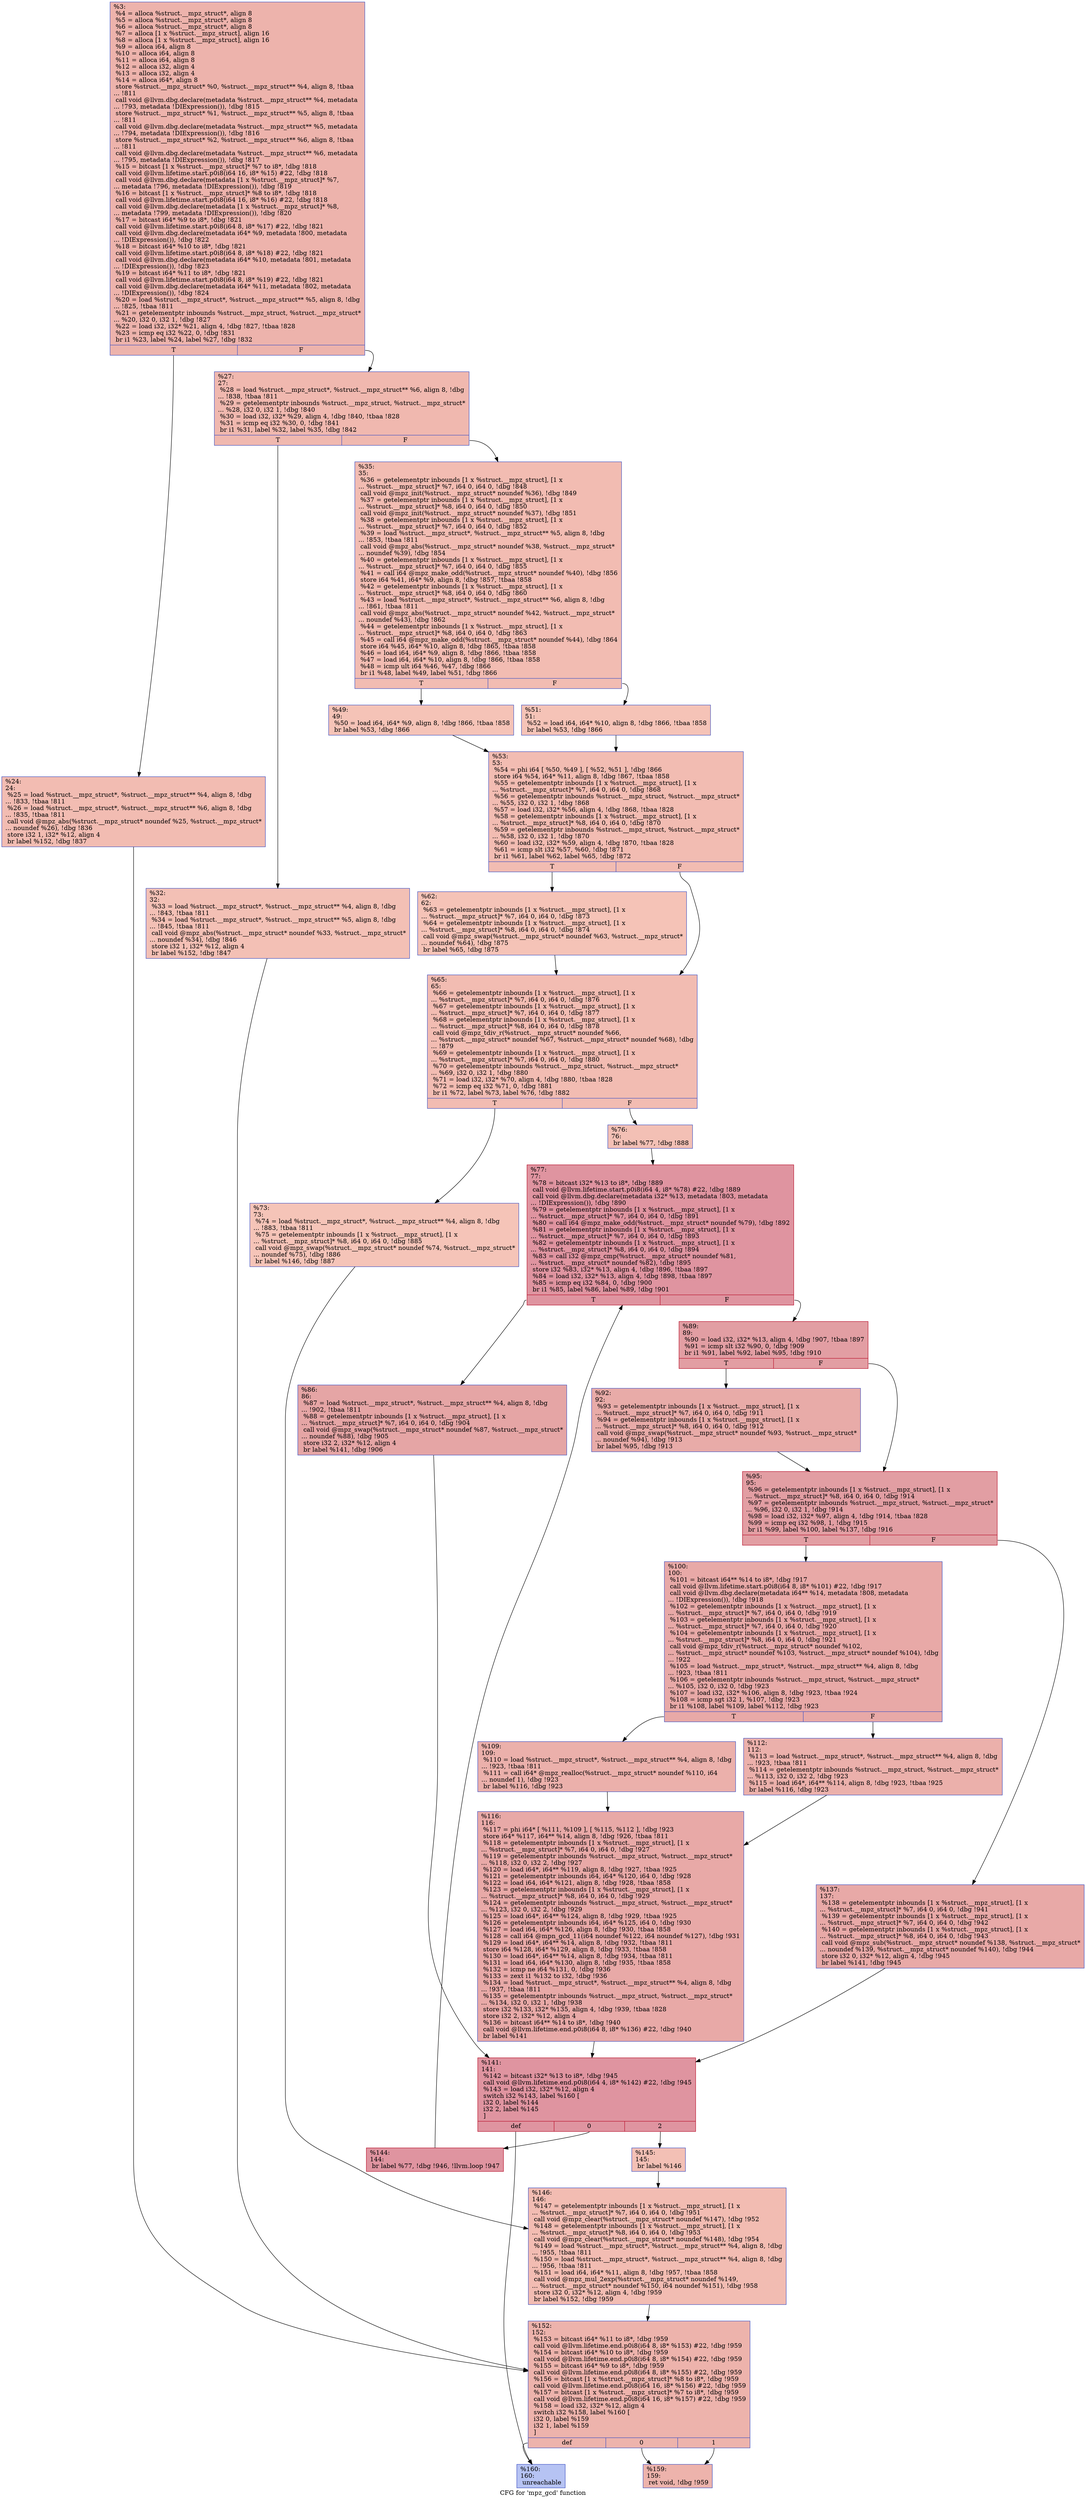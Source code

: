 digraph "CFG for 'mpz_gcd' function" {
	label="CFG for 'mpz_gcd' function";

	Node0x2782f60 [shape=record,color="#3d50c3ff", style=filled, fillcolor="#d6524470",label="{%3:\l  %4 = alloca %struct.__mpz_struct*, align 8\l  %5 = alloca %struct.__mpz_struct*, align 8\l  %6 = alloca %struct.__mpz_struct*, align 8\l  %7 = alloca [1 x %struct.__mpz_struct], align 16\l  %8 = alloca [1 x %struct.__mpz_struct], align 16\l  %9 = alloca i64, align 8\l  %10 = alloca i64, align 8\l  %11 = alloca i64, align 8\l  %12 = alloca i32, align 4\l  %13 = alloca i32, align 4\l  %14 = alloca i64*, align 8\l  store %struct.__mpz_struct* %0, %struct.__mpz_struct** %4, align 8, !tbaa\l... !811\l  call void @llvm.dbg.declare(metadata %struct.__mpz_struct** %4, metadata\l... !793, metadata !DIExpression()), !dbg !815\l  store %struct.__mpz_struct* %1, %struct.__mpz_struct** %5, align 8, !tbaa\l... !811\l  call void @llvm.dbg.declare(metadata %struct.__mpz_struct** %5, metadata\l... !794, metadata !DIExpression()), !dbg !816\l  store %struct.__mpz_struct* %2, %struct.__mpz_struct** %6, align 8, !tbaa\l... !811\l  call void @llvm.dbg.declare(metadata %struct.__mpz_struct** %6, metadata\l... !795, metadata !DIExpression()), !dbg !817\l  %15 = bitcast [1 x %struct.__mpz_struct]* %7 to i8*, !dbg !818\l  call void @llvm.lifetime.start.p0i8(i64 16, i8* %15) #22, !dbg !818\l  call void @llvm.dbg.declare(metadata [1 x %struct.__mpz_struct]* %7,\l... metadata !796, metadata !DIExpression()), !dbg !819\l  %16 = bitcast [1 x %struct.__mpz_struct]* %8 to i8*, !dbg !818\l  call void @llvm.lifetime.start.p0i8(i64 16, i8* %16) #22, !dbg !818\l  call void @llvm.dbg.declare(metadata [1 x %struct.__mpz_struct]* %8,\l... metadata !799, metadata !DIExpression()), !dbg !820\l  %17 = bitcast i64* %9 to i8*, !dbg !821\l  call void @llvm.lifetime.start.p0i8(i64 8, i8* %17) #22, !dbg !821\l  call void @llvm.dbg.declare(metadata i64* %9, metadata !800, metadata\l... !DIExpression()), !dbg !822\l  %18 = bitcast i64* %10 to i8*, !dbg !821\l  call void @llvm.lifetime.start.p0i8(i64 8, i8* %18) #22, !dbg !821\l  call void @llvm.dbg.declare(metadata i64* %10, metadata !801, metadata\l... !DIExpression()), !dbg !823\l  %19 = bitcast i64* %11 to i8*, !dbg !821\l  call void @llvm.lifetime.start.p0i8(i64 8, i8* %19) #22, !dbg !821\l  call void @llvm.dbg.declare(metadata i64* %11, metadata !802, metadata\l... !DIExpression()), !dbg !824\l  %20 = load %struct.__mpz_struct*, %struct.__mpz_struct** %5, align 8, !dbg\l... !825, !tbaa !811\l  %21 = getelementptr inbounds %struct.__mpz_struct, %struct.__mpz_struct*\l... %20, i32 0, i32 1, !dbg !827\l  %22 = load i32, i32* %21, align 4, !dbg !827, !tbaa !828\l  %23 = icmp eq i32 %22, 0, !dbg !831\l  br i1 %23, label %24, label %27, !dbg !832\l|{<s0>T|<s1>F}}"];
	Node0x2782f60:s0 -> Node0x27853d0;
	Node0x2782f60:s1 -> Node0x2785420;
	Node0x27853d0 [shape=record,color="#3d50c3ff", style=filled, fillcolor="#e1675170",label="{%24:\l24:                                               \l  %25 = load %struct.__mpz_struct*, %struct.__mpz_struct** %4, align 8, !dbg\l... !833, !tbaa !811\l  %26 = load %struct.__mpz_struct*, %struct.__mpz_struct** %6, align 8, !dbg\l... !835, !tbaa !811\l  call void @mpz_abs(%struct.__mpz_struct* noundef %25, %struct.__mpz_struct*\l... noundef %26), !dbg !836\l  store i32 1, i32* %12, align 4\l  br label %152, !dbg !837\l}"];
	Node0x27853d0 -> Node0x2785ba0;
	Node0x2785420 [shape=record,color="#3d50c3ff", style=filled, fillcolor="#dc5d4a70",label="{%27:\l27:                                               \l  %28 = load %struct.__mpz_struct*, %struct.__mpz_struct** %6, align 8, !dbg\l... !838, !tbaa !811\l  %29 = getelementptr inbounds %struct.__mpz_struct, %struct.__mpz_struct*\l... %28, i32 0, i32 1, !dbg !840\l  %30 = load i32, i32* %29, align 4, !dbg !840, !tbaa !828\l  %31 = icmp eq i32 %30, 0, !dbg !841\l  br i1 %31, label %32, label %35, !dbg !842\l|{<s0>T|<s1>F}}"];
	Node0x2785420:s0 -> Node0x2785470;
	Node0x2785420:s1 -> Node0x27854c0;
	Node0x2785470 [shape=record,color="#3d50c3ff", style=filled, fillcolor="#e5705870",label="{%32:\l32:                                               \l  %33 = load %struct.__mpz_struct*, %struct.__mpz_struct** %4, align 8, !dbg\l... !843, !tbaa !811\l  %34 = load %struct.__mpz_struct*, %struct.__mpz_struct** %5, align 8, !dbg\l... !845, !tbaa !811\l  call void @mpz_abs(%struct.__mpz_struct* noundef %33, %struct.__mpz_struct*\l... noundef %34), !dbg !846\l  store i32 1, i32* %12, align 4\l  br label %152, !dbg !847\l}"];
	Node0x2785470 -> Node0x2785ba0;
	Node0x27854c0 [shape=record,color="#3d50c3ff", style=filled, fillcolor="#e1675170",label="{%35:\l35:                                               \l  %36 = getelementptr inbounds [1 x %struct.__mpz_struct], [1 x\l... %struct.__mpz_struct]* %7, i64 0, i64 0, !dbg !848\l  call void @mpz_init(%struct.__mpz_struct* noundef %36), !dbg !849\l  %37 = getelementptr inbounds [1 x %struct.__mpz_struct], [1 x\l... %struct.__mpz_struct]* %8, i64 0, i64 0, !dbg !850\l  call void @mpz_init(%struct.__mpz_struct* noundef %37), !dbg !851\l  %38 = getelementptr inbounds [1 x %struct.__mpz_struct], [1 x\l... %struct.__mpz_struct]* %7, i64 0, i64 0, !dbg !852\l  %39 = load %struct.__mpz_struct*, %struct.__mpz_struct** %5, align 8, !dbg\l... !853, !tbaa !811\l  call void @mpz_abs(%struct.__mpz_struct* noundef %38, %struct.__mpz_struct*\l... noundef %39), !dbg !854\l  %40 = getelementptr inbounds [1 x %struct.__mpz_struct], [1 x\l... %struct.__mpz_struct]* %7, i64 0, i64 0, !dbg !855\l  %41 = call i64 @mpz_make_odd(%struct.__mpz_struct* noundef %40), !dbg !856\l  store i64 %41, i64* %9, align 8, !dbg !857, !tbaa !858\l  %42 = getelementptr inbounds [1 x %struct.__mpz_struct], [1 x\l... %struct.__mpz_struct]* %8, i64 0, i64 0, !dbg !860\l  %43 = load %struct.__mpz_struct*, %struct.__mpz_struct** %6, align 8, !dbg\l... !861, !tbaa !811\l  call void @mpz_abs(%struct.__mpz_struct* noundef %42, %struct.__mpz_struct*\l... noundef %43), !dbg !862\l  %44 = getelementptr inbounds [1 x %struct.__mpz_struct], [1 x\l... %struct.__mpz_struct]* %8, i64 0, i64 0, !dbg !863\l  %45 = call i64 @mpz_make_odd(%struct.__mpz_struct* noundef %44), !dbg !864\l  store i64 %45, i64* %10, align 8, !dbg !865, !tbaa !858\l  %46 = load i64, i64* %9, align 8, !dbg !866, !tbaa !858\l  %47 = load i64, i64* %10, align 8, !dbg !866, !tbaa !858\l  %48 = icmp ult i64 %46, %47, !dbg !866\l  br i1 %48, label %49, label %51, !dbg !866\l|{<s0>T|<s1>F}}"];
	Node0x27854c0:s0 -> Node0x2785510;
	Node0x27854c0:s1 -> Node0x2785560;
	Node0x2785510 [shape=record,color="#3d50c3ff", style=filled, fillcolor="#e8765c70",label="{%49:\l49:                                               \l  %50 = load i64, i64* %9, align 8, !dbg !866, !tbaa !858\l  br label %53, !dbg !866\l}"];
	Node0x2785510 -> Node0x27855b0;
	Node0x2785560 [shape=record,color="#3d50c3ff", style=filled, fillcolor="#e8765c70",label="{%51:\l51:                                               \l  %52 = load i64, i64* %10, align 8, !dbg !866, !tbaa !858\l  br label %53, !dbg !866\l}"];
	Node0x2785560 -> Node0x27855b0;
	Node0x27855b0 [shape=record,color="#3d50c3ff", style=filled, fillcolor="#e1675170",label="{%53:\l53:                                               \l  %54 = phi i64 [ %50, %49 ], [ %52, %51 ], !dbg !866\l  store i64 %54, i64* %11, align 8, !dbg !867, !tbaa !858\l  %55 = getelementptr inbounds [1 x %struct.__mpz_struct], [1 x\l... %struct.__mpz_struct]* %7, i64 0, i64 0, !dbg !868\l  %56 = getelementptr inbounds %struct.__mpz_struct, %struct.__mpz_struct*\l... %55, i32 0, i32 1, !dbg !868\l  %57 = load i32, i32* %56, align 4, !dbg !868, !tbaa !828\l  %58 = getelementptr inbounds [1 x %struct.__mpz_struct], [1 x\l... %struct.__mpz_struct]* %8, i64 0, i64 0, !dbg !870\l  %59 = getelementptr inbounds %struct.__mpz_struct, %struct.__mpz_struct*\l... %58, i32 0, i32 1, !dbg !870\l  %60 = load i32, i32* %59, align 4, !dbg !870, !tbaa !828\l  %61 = icmp slt i32 %57, %60, !dbg !871\l  br i1 %61, label %62, label %65, !dbg !872\l|{<s0>T|<s1>F}}"];
	Node0x27855b0:s0 -> Node0x2785600;
	Node0x27855b0:s1 -> Node0x2785650;
	Node0x2785600 [shape=record,color="#3d50c3ff", style=filled, fillcolor="#e8765c70",label="{%62:\l62:                                               \l  %63 = getelementptr inbounds [1 x %struct.__mpz_struct], [1 x\l... %struct.__mpz_struct]* %7, i64 0, i64 0, !dbg !873\l  %64 = getelementptr inbounds [1 x %struct.__mpz_struct], [1 x\l... %struct.__mpz_struct]* %8, i64 0, i64 0, !dbg !874\l  call void @mpz_swap(%struct.__mpz_struct* noundef %63, %struct.__mpz_struct*\l... noundef %64), !dbg !875\l  br label %65, !dbg !875\l}"];
	Node0x2785600 -> Node0x2785650;
	Node0x2785650 [shape=record,color="#3d50c3ff", style=filled, fillcolor="#e1675170",label="{%65:\l65:                                               \l  %66 = getelementptr inbounds [1 x %struct.__mpz_struct], [1 x\l... %struct.__mpz_struct]* %7, i64 0, i64 0, !dbg !876\l  %67 = getelementptr inbounds [1 x %struct.__mpz_struct], [1 x\l... %struct.__mpz_struct]* %7, i64 0, i64 0, !dbg !877\l  %68 = getelementptr inbounds [1 x %struct.__mpz_struct], [1 x\l... %struct.__mpz_struct]* %8, i64 0, i64 0, !dbg !878\l  call void @mpz_tdiv_r(%struct.__mpz_struct* noundef %66,\l... %struct.__mpz_struct* noundef %67, %struct.__mpz_struct* noundef %68), !dbg\l... !879\l  %69 = getelementptr inbounds [1 x %struct.__mpz_struct], [1 x\l... %struct.__mpz_struct]* %7, i64 0, i64 0, !dbg !880\l  %70 = getelementptr inbounds %struct.__mpz_struct, %struct.__mpz_struct*\l... %69, i32 0, i32 1, !dbg !880\l  %71 = load i32, i32* %70, align 4, !dbg !880, !tbaa !828\l  %72 = icmp eq i32 %71, 0, !dbg !881\l  br i1 %72, label %73, label %76, !dbg !882\l|{<s0>T|<s1>F}}"];
	Node0x2785650:s0 -> Node0x27856a0;
	Node0x2785650:s1 -> Node0x27856f0;
	Node0x27856a0 [shape=record,color="#3d50c3ff", style=filled, fillcolor="#e97a5f70",label="{%73:\l73:                                               \l  %74 = load %struct.__mpz_struct*, %struct.__mpz_struct** %4, align 8, !dbg\l... !883, !tbaa !811\l  %75 = getelementptr inbounds [1 x %struct.__mpz_struct], [1 x\l... %struct.__mpz_struct]* %8, i64 0, i64 0, !dbg !885\l  call void @mpz_swap(%struct.__mpz_struct* noundef %74, %struct.__mpz_struct*\l... noundef %75), !dbg !886\l  br label %146, !dbg !887\l}"];
	Node0x27856a0 -> Node0x2785b50;
	Node0x27856f0 [shape=record,color="#3d50c3ff", style=filled, fillcolor="#e5705870",label="{%76:\l76:                                               \l  br label %77, !dbg !888\l}"];
	Node0x27856f0 -> Node0x2785740;
	Node0x2785740 [shape=record,color="#b70d28ff", style=filled, fillcolor="#b70d2870",label="{%77:\l77:                                               \l  %78 = bitcast i32* %13 to i8*, !dbg !889\l  call void @llvm.lifetime.start.p0i8(i64 4, i8* %78) #22, !dbg !889\l  call void @llvm.dbg.declare(metadata i32* %13, metadata !803, metadata\l... !DIExpression()), !dbg !890\l  %79 = getelementptr inbounds [1 x %struct.__mpz_struct], [1 x\l... %struct.__mpz_struct]* %7, i64 0, i64 0, !dbg !891\l  %80 = call i64 @mpz_make_odd(%struct.__mpz_struct* noundef %79), !dbg !892\l  %81 = getelementptr inbounds [1 x %struct.__mpz_struct], [1 x\l... %struct.__mpz_struct]* %7, i64 0, i64 0, !dbg !893\l  %82 = getelementptr inbounds [1 x %struct.__mpz_struct], [1 x\l... %struct.__mpz_struct]* %8, i64 0, i64 0, !dbg !894\l  %83 = call i32 @mpz_cmp(%struct.__mpz_struct* noundef %81,\l... %struct.__mpz_struct* noundef %82), !dbg !895\l  store i32 %83, i32* %13, align 4, !dbg !896, !tbaa !897\l  %84 = load i32, i32* %13, align 4, !dbg !898, !tbaa !897\l  %85 = icmp eq i32 %84, 0, !dbg !900\l  br i1 %85, label %86, label %89, !dbg !901\l|{<s0>T|<s1>F}}"];
	Node0x2785740:s0 -> Node0x2785790;
	Node0x2785740:s1 -> Node0x27857e0;
	Node0x2785790 [shape=record,color="#3d50c3ff", style=filled, fillcolor="#c5333470",label="{%86:\l86:                                               \l  %87 = load %struct.__mpz_struct*, %struct.__mpz_struct** %4, align 8, !dbg\l... !902, !tbaa !811\l  %88 = getelementptr inbounds [1 x %struct.__mpz_struct], [1 x\l... %struct.__mpz_struct]* %7, i64 0, i64 0, !dbg !904\l  call void @mpz_swap(%struct.__mpz_struct* noundef %87, %struct.__mpz_struct*\l... noundef %88), !dbg !905\l  store i32 2, i32* %12, align 4\l  br label %141, !dbg !906\l}"];
	Node0x2785790 -> Node0x2785a60;
	Node0x27857e0 [shape=record,color="#b70d28ff", style=filled, fillcolor="#be242e70",label="{%89:\l89:                                               \l  %90 = load i32, i32* %13, align 4, !dbg !907, !tbaa !897\l  %91 = icmp slt i32 %90, 0, !dbg !909\l  br i1 %91, label %92, label %95, !dbg !910\l|{<s0>T|<s1>F}}"];
	Node0x27857e0:s0 -> Node0x2785830;
	Node0x27857e0:s1 -> Node0x2785880;
	Node0x2785830 [shape=record,color="#3d50c3ff", style=filled, fillcolor="#cc403a70",label="{%92:\l92:                                               \l  %93 = getelementptr inbounds [1 x %struct.__mpz_struct], [1 x\l... %struct.__mpz_struct]* %7, i64 0, i64 0, !dbg !911\l  %94 = getelementptr inbounds [1 x %struct.__mpz_struct], [1 x\l... %struct.__mpz_struct]* %8, i64 0, i64 0, !dbg !912\l  call void @mpz_swap(%struct.__mpz_struct* noundef %93, %struct.__mpz_struct*\l... noundef %94), !dbg !913\l  br label %95, !dbg !913\l}"];
	Node0x2785830 -> Node0x2785880;
	Node0x2785880 [shape=record,color="#b70d28ff", style=filled, fillcolor="#be242e70",label="{%95:\l95:                                               \l  %96 = getelementptr inbounds [1 x %struct.__mpz_struct], [1 x\l... %struct.__mpz_struct]* %8, i64 0, i64 0, !dbg !914\l  %97 = getelementptr inbounds %struct.__mpz_struct, %struct.__mpz_struct*\l... %96, i32 0, i32 1, !dbg !914\l  %98 = load i32, i32* %97, align 4, !dbg !914, !tbaa !828\l  %99 = icmp eq i32 %98, 1, !dbg !915\l  br i1 %99, label %100, label %137, !dbg !916\l|{<s0>T|<s1>F}}"];
	Node0x2785880:s0 -> Node0x27858d0;
	Node0x2785880:s1 -> Node0x2785a10;
	Node0x27858d0 [shape=record,color="#3d50c3ff", style=filled, fillcolor="#ca3b3770",label="{%100:\l100:                                              \l  %101 = bitcast i64** %14 to i8*, !dbg !917\l  call void @llvm.lifetime.start.p0i8(i64 8, i8* %101) #22, !dbg !917\l  call void @llvm.dbg.declare(metadata i64** %14, metadata !808, metadata\l... !DIExpression()), !dbg !918\l  %102 = getelementptr inbounds [1 x %struct.__mpz_struct], [1 x\l... %struct.__mpz_struct]* %7, i64 0, i64 0, !dbg !919\l  %103 = getelementptr inbounds [1 x %struct.__mpz_struct], [1 x\l... %struct.__mpz_struct]* %7, i64 0, i64 0, !dbg !920\l  %104 = getelementptr inbounds [1 x %struct.__mpz_struct], [1 x\l... %struct.__mpz_struct]* %8, i64 0, i64 0, !dbg !921\l  call void @mpz_tdiv_r(%struct.__mpz_struct* noundef %102,\l... %struct.__mpz_struct* noundef %103, %struct.__mpz_struct* noundef %104), !dbg\l... !922\l  %105 = load %struct.__mpz_struct*, %struct.__mpz_struct** %4, align 8, !dbg\l... !923, !tbaa !811\l  %106 = getelementptr inbounds %struct.__mpz_struct, %struct.__mpz_struct*\l... %105, i32 0, i32 0, !dbg !923\l  %107 = load i32, i32* %106, align 8, !dbg !923, !tbaa !924\l  %108 = icmp sgt i32 1, %107, !dbg !923\l  br i1 %108, label %109, label %112, !dbg !923\l|{<s0>T|<s1>F}}"];
	Node0x27858d0:s0 -> Node0x2785920;
	Node0x27858d0:s1 -> Node0x2785970;
	Node0x2785920 [shape=record,color="#3d50c3ff", style=filled, fillcolor="#d24b4070",label="{%109:\l109:                                              \l  %110 = load %struct.__mpz_struct*, %struct.__mpz_struct** %4, align 8, !dbg\l... !923, !tbaa !811\l  %111 = call i64* @mpz_realloc(%struct.__mpz_struct* noundef %110, i64\l... noundef 1), !dbg !923\l  br label %116, !dbg !923\l}"];
	Node0x2785920 -> Node0x27859c0;
	Node0x2785970 [shape=record,color="#3d50c3ff", style=filled, fillcolor="#d24b4070",label="{%112:\l112:                                              \l  %113 = load %struct.__mpz_struct*, %struct.__mpz_struct** %4, align 8, !dbg\l... !923, !tbaa !811\l  %114 = getelementptr inbounds %struct.__mpz_struct, %struct.__mpz_struct*\l... %113, i32 0, i32 2, !dbg !923\l  %115 = load i64*, i64** %114, align 8, !dbg !923, !tbaa !925\l  br label %116, !dbg !923\l}"];
	Node0x2785970 -> Node0x27859c0;
	Node0x27859c0 [shape=record,color="#3d50c3ff", style=filled, fillcolor="#ca3b3770",label="{%116:\l116:                                              \l  %117 = phi i64* [ %111, %109 ], [ %115, %112 ], !dbg !923\l  store i64* %117, i64** %14, align 8, !dbg !926, !tbaa !811\l  %118 = getelementptr inbounds [1 x %struct.__mpz_struct], [1 x\l... %struct.__mpz_struct]* %7, i64 0, i64 0, !dbg !927\l  %119 = getelementptr inbounds %struct.__mpz_struct, %struct.__mpz_struct*\l... %118, i32 0, i32 2, !dbg !927\l  %120 = load i64*, i64** %119, align 8, !dbg !927, !tbaa !925\l  %121 = getelementptr inbounds i64, i64* %120, i64 0, !dbg !928\l  %122 = load i64, i64* %121, align 8, !dbg !928, !tbaa !858\l  %123 = getelementptr inbounds [1 x %struct.__mpz_struct], [1 x\l... %struct.__mpz_struct]* %8, i64 0, i64 0, !dbg !929\l  %124 = getelementptr inbounds %struct.__mpz_struct, %struct.__mpz_struct*\l... %123, i32 0, i32 2, !dbg !929\l  %125 = load i64*, i64** %124, align 8, !dbg !929, !tbaa !925\l  %126 = getelementptr inbounds i64, i64* %125, i64 0, !dbg !930\l  %127 = load i64, i64* %126, align 8, !dbg !930, !tbaa !858\l  %128 = call i64 @mpn_gcd_11(i64 noundef %122, i64 noundef %127), !dbg !931\l  %129 = load i64*, i64** %14, align 8, !dbg !932, !tbaa !811\l  store i64 %128, i64* %129, align 8, !dbg !933, !tbaa !858\l  %130 = load i64*, i64** %14, align 8, !dbg !934, !tbaa !811\l  %131 = load i64, i64* %130, align 8, !dbg !935, !tbaa !858\l  %132 = icmp ne i64 %131, 0, !dbg !936\l  %133 = zext i1 %132 to i32, !dbg !936\l  %134 = load %struct.__mpz_struct*, %struct.__mpz_struct** %4, align 8, !dbg\l... !937, !tbaa !811\l  %135 = getelementptr inbounds %struct.__mpz_struct, %struct.__mpz_struct*\l... %134, i32 0, i32 1, !dbg !938\l  store i32 %133, i32* %135, align 4, !dbg !939, !tbaa !828\l  store i32 2, i32* %12, align 4\l  %136 = bitcast i64** %14 to i8*, !dbg !940\l  call void @llvm.lifetime.end.p0i8(i64 8, i8* %136) #22, !dbg !940\l  br label %141\l}"];
	Node0x27859c0 -> Node0x2785a60;
	Node0x2785a10 [shape=record,color="#3d50c3ff", style=filled, fillcolor="#ca3b3770",label="{%137:\l137:                                              \l  %138 = getelementptr inbounds [1 x %struct.__mpz_struct], [1 x\l... %struct.__mpz_struct]* %7, i64 0, i64 0, !dbg !941\l  %139 = getelementptr inbounds [1 x %struct.__mpz_struct], [1 x\l... %struct.__mpz_struct]* %7, i64 0, i64 0, !dbg !942\l  %140 = getelementptr inbounds [1 x %struct.__mpz_struct], [1 x\l... %struct.__mpz_struct]* %8, i64 0, i64 0, !dbg !943\l  call void @mpz_sub(%struct.__mpz_struct* noundef %138, %struct.__mpz_struct*\l... noundef %139, %struct.__mpz_struct* noundef %140), !dbg !944\l  store i32 0, i32* %12, align 4, !dbg !945\l  br label %141, !dbg !945\l}"];
	Node0x2785a10 -> Node0x2785a60;
	Node0x2785a60 [shape=record,color="#b70d28ff", style=filled, fillcolor="#b70d2870",label="{%141:\l141:                                              \l  %142 = bitcast i32* %13 to i8*, !dbg !945\l  call void @llvm.lifetime.end.p0i8(i64 4, i8* %142) #22, !dbg !945\l  %143 = load i32, i32* %12, align 4\l  switch i32 %143, label %160 [\l    i32 0, label %144\l    i32 2, label %145\l  ]\l|{<s0>def|<s1>0|<s2>2}}"];
	Node0x2785a60:s0 -> Node0x2785c40;
	Node0x2785a60:s1 -> Node0x2785ab0;
	Node0x2785a60:s2 -> Node0x2785b00;
	Node0x2785ab0 [shape=record,color="#b70d28ff", style=filled, fillcolor="#b70d2870",label="{%144:\l144:                                              \l  br label %77, !dbg !946, !llvm.loop !947\l}"];
	Node0x2785ab0 -> Node0x2785740;
	Node0x2785b00 [shape=record,color="#3d50c3ff", style=filled, fillcolor="#e5705870",label="{%145:\l145:                                              \l  br label %146\l}"];
	Node0x2785b00 -> Node0x2785b50;
	Node0x2785b50 [shape=record,color="#3d50c3ff", style=filled, fillcolor="#e1675170",label="{%146:\l146:                                              \l  %147 = getelementptr inbounds [1 x %struct.__mpz_struct], [1 x\l... %struct.__mpz_struct]* %7, i64 0, i64 0, !dbg !951\l  call void @mpz_clear(%struct.__mpz_struct* noundef %147), !dbg !952\l  %148 = getelementptr inbounds [1 x %struct.__mpz_struct], [1 x\l... %struct.__mpz_struct]* %8, i64 0, i64 0, !dbg !953\l  call void @mpz_clear(%struct.__mpz_struct* noundef %148), !dbg !954\l  %149 = load %struct.__mpz_struct*, %struct.__mpz_struct** %4, align 8, !dbg\l... !955, !tbaa !811\l  %150 = load %struct.__mpz_struct*, %struct.__mpz_struct** %4, align 8, !dbg\l... !956, !tbaa !811\l  %151 = load i64, i64* %11, align 8, !dbg !957, !tbaa !858\l  call void @mpz_mul_2exp(%struct.__mpz_struct* noundef %149,\l... %struct.__mpz_struct* noundef %150, i64 noundef %151), !dbg !958\l  store i32 0, i32* %12, align 4, !dbg !959\l  br label %152, !dbg !959\l}"];
	Node0x2785b50 -> Node0x2785ba0;
	Node0x2785ba0 [shape=record,color="#3d50c3ff", style=filled, fillcolor="#d6524470",label="{%152:\l152:                                              \l  %153 = bitcast i64* %11 to i8*, !dbg !959\l  call void @llvm.lifetime.end.p0i8(i64 8, i8* %153) #22, !dbg !959\l  %154 = bitcast i64* %10 to i8*, !dbg !959\l  call void @llvm.lifetime.end.p0i8(i64 8, i8* %154) #22, !dbg !959\l  %155 = bitcast i64* %9 to i8*, !dbg !959\l  call void @llvm.lifetime.end.p0i8(i64 8, i8* %155) #22, !dbg !959\l  %156 = bitcast [1 x %struct.__mpz_struct]* %8 to i8*, !dbg !959\l  call void @llvm.lifetime.end.p0i8(i64 16, i8* %156) #22, !dbg !959\l  %157 = bitcast [1 x %struct.__mpz_struct]* %7 to i8*, !dbg !959\l  call void @llvm.lifetime.end.p0i8(i64 16, i8* %157) #22, !dbg !959\l  %158 = load i32, i32* %12, align 4\l  switch i32 %158, label %160 [\l    i32 0, label %159\l    i32 1, label %159\l  ]\l|{<s0>def|<s1>0|<s2>1}}"];
	Node0x2785ba0:s0 -> Node0x2785c40;
	Node0x2785ba0:s1 -> Node0x2785bf0;
	Node0x2785ba0:s2 -> Node0x2785bf0;
	Node0x2785bf0 [shape=record,color="#3d50c3ff", style=filled, fillcolor="#d6524470",label="{%159:\l159:                                              \l  ret void, !dbg !959\l}"];
	Node0x2785c40 [shape=record,color="#3d50c3ff", style=filled, fillcolor="#5977e370",label="{%160:\l160:                                              \l  unreachable\l}"];
}
